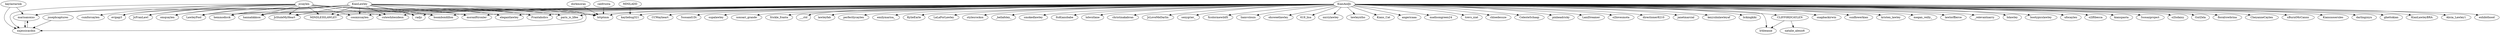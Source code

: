 strict digraph {
"KianAndJc" -> "Frantaholics"
"KianAndJc" -> "Frantaholics"
"KianAndJc" -> "Frantaholics"
"KianAndJc" -> "Frantaholics"
"KianAndJc" -> "CelesteSchaap"
"KianAndJc" -> "kayliebug321"
"KianAndJc" -> "pinheadricky"
"KianAndJc" -> "LaniDreamer"
"KianAndJc" -> "o2lovesmota"
"KianAndJc" -> "directioner8210"
"KianAndJc" -> "janetmarcial"
"KianAndJc" -> "paris_is_lifee"
"KianAndJc" -> "keyyuhnlawleyaf"
"KianAndJc" -> "lickingkiki"
"KianAndJc" -> "CLIFF0RDCAYLEN"
"KianAndJc" -> "snapbackirwin"
"KianAndJc" -> "sunflowerkian"
"KianAndJc" -> "kristen_lawley"
"KianAndJc" -> "megan_reilly_"
"KianAndJc" -> "lawlorffierce"
"KianAndJc" -> "LawleyFool"
"KianAndJc" -> "_relevantnarry"
"KianAndJc" -> "Iolawley"
"KianAndJc" -> "hemmodicck"
"KianAndJc" -> "bootypicslawley"
"KianAndJc" -> "ufocaylen"
"KianAndJc" -> "o2lftbecca"
"KianAndJc" -> "kianspasta"
"KianAndJc" -> "5sosazproject"
"KianAndJc" -> "o2lsdaisy"
"KianAndJc" -> "GutZela"
"KianAndJc" -> "hannahkkxox"
"KianAndJc" -> "httptmm"
"KianAndJc" -> "floralrowbrina"
"KianAndJc" -> "ufocaylen"
"KianAndJc" -> "CLIFF0RDCAYLEN"
"KianAndJc" -> "CheyanneCaylen"
"KianAndJc" -> "xBurntMcCannx"
"KianAndJc" -> "Kiansnoserules"
"KianAndJc" -> "darlingzxyn"
"KianAndJc" -> "ghettokian"
"KianAndJc" -> "KianLawleyBRA"
"KianAndJc" -> "Alicia_Lawley1"
"KianAndJc" -> "JcStoleMyHeart"
"KianAndJc" -> "exhibithood"
"KianAndJc" -> "CCWayheart"
"KianAndJc" -> "MINDLESSLAWLEY"
"KianAndJc" -> "hannahkkxox"
"KianAndJc" -> "5sosand1Di"
"KianAndJc" -> "supalawley"
"KianAndJc" -> "Kiansnoserules"
"KianAndJc" -> "xoxoari_grande"
"KianAndJc" -> "JcStoleMyHeart"
"KianAndJc" -> "frickle_franta"
"KianAndJc" -> "___ctd"
"KianAndJc" -> "Irhbeanie"
"KianAndJc" -> "Irhbeanie"
"KianAndJc" -> "lawleyfab"
"KianAndJc" -> "perfectlycaylen"
"KianAndJc" -> "emilymarisa_"
"KianAndJc" -> "moranfttronler"
"KianAndJc" -> "elegantlawley"
"KianAndJc" -> "elegantlawley"
"KianAndJc" -> "Kiansnoserules"
"KianAndJc" -> "radjc"
"KianAndJc" -> "KylieEarle"
"KianAndJc" -> "LaLaForLawley"
"KianAndJc" -> "stylesrocksx"
"KianAndJc" -> "_bellafoley_"
"KianAndJc" -> "smokedlawley"
"KianAndJc" -> "perfectlycaylen"
"KianAndJc" -> "ItsKiansbabe"
"KianAndJc" -> "JcStoleMyHeart"
"KianAndJc" -> "LaLaForLawley"
"KianAndJc" -> "lolwutlane"
"KianAndJc" -> "christinakabran"
"KianAndJc" -> "emilymarisa_"
"KianAndJc" -> "MINDLESSLAWLEY"
"KianAndJc" -> "JcLoveMeDarlin"
"KianAndJc" -> "boomboxdillon"
"KianAndJc" -> "elegantlawley"
"KianAndJc" -> "elegantlawley"
"KianAndJc" -> "Kiansnoserules"
"KianAndJc" -> "sexygrier_"
"KianAndJc" -> "XcolormewildX"
"KianAndJc" -> "liamvslouis"
"KianAndJc" -> "ohsweetlawley"
"KianAndJc" -> "cosmiccaylen"
"KianAndJc" -> "JcStoleMyHeart"
"KianAndJc" -> "619_lisa"
"KianAndJc" -> "cosmiccaylen"
"KianAndJc" -> "nxrrylawley"
"KianAndJc" -> "nxrrylawley"
"KianAndJc" -> "JcStoleMyHeart"
"KianAndJc" -> "XcolormewildX"
"KianAndJc" -> "XcolormewildX"
"KianAndJc" -> "lawleyxtho"
"KianAndJc" -> "sexygrier_"
"KianAndJc" -> "Kians_Cat"
"KianAndJc" -> "angericaaa"
"KianAndJc" -> "MINDLESSLAWLEY"
"KianAndJc" -> "cutewhitesidesx"
"KianAndJc" -> "madisongreen24"
"KianAndJc" -> "trevs_xiat"
"KianAndJc" -> "chloedesuze"
"jccaylen" -> "Frantaholics"
"jccaylen" -> "Frantaholics"
"jccaylen" -> "paris_is_lifee"
"jccaylen" -> "marisaxoxxo"
"jccaylen" -> "marisaxoxxo"
"jccaylen" -> "marisaxoxxo"
"jccaylen" -> "LawleyFool"
"jccaylen" -> "xxjessicacdxx"
"jccaylen" -> "hemmodicck"
"jccaylen" -> "hannahkkxox"
"jccaylen" -> "httptmm"
"jccaylen" -> "marisaxoxxo"
"jccaylen" -> "elegantlawley"
"jccaylen" -> "elegantlawley"
"jccaylen" -> "JcStoleMyHeart"
"jccaylen" -> "MINDLESSLAWLEY"
"jccaylen" -> "hannahkkxox"
"jccaylen" -> "JcStoleMyHeart"
"jccaylen" -> "moranfttronler"
"jccaylen" -> "elegantlawley"
"jccaylen" -> "elegantlawley"
"jccaylen" -> "radjc"
"jccaylen" -> "JcStoleMyHeart"
"jccaylen" -> "MINDLESSLAWLEY"
"jccaylen" -> "boomboxdillon"
"jccaylen" -> "elegantlawley"
"jccaylen" -> "elegantlawley"
"jccaylen" -> "marisaxoxxo"
"jccaylen" -> "JcFranLawl"
"jccaylen" -> "omqcaylen"
"jccaylen" -> "cosmiccaylen"
"jccaylen" -> "omqcaylen"
"jccaylen" -> "JcStoleMyHeart"
"jccaylen" -> "cosmiccaylen"
"jccaylen" -> "evipap3"
"jccaylen" -> "JcStoleMyHeart"
"jccaylen" -> "cumforcaylen"
"jccaylen" -> "MINDLESSLAWLEY"
"jccaylen" -> "cutewhitesidesx"
"KianLawley" -> "Frantaholics"
"KianLawley" -> "Frantaholics"
"KianLawley" -> "paris_is_lifee"
"KianLawley" -> "marisaxoxxo"
"KianLawley" -> "marisaxoxxo"
"KianLawley" -> "marisaxoxxo"
"KianLawley" -> "LawleyFool"
"KianLawley" -> "xxjessicacdxx"
"KianLawley" -> "hemmodicck"
"KianLawley" -> "hannahkkxox"
"KianLawley" -> "httptmm"
"KianLawley" -> "marisaxoxxo"
"KianLawley" -> "elegantlawley"
"KianLawley" -> "elegantlawley"
"KianLawley" -> "JcStoleMyHeart"
"KianLawley" -> "MINDLESSLAWLEY"
"KianLawley" -> "hannahkkxox"
"KianLawley" -> "JcStoleMyHeart"
"KianLawley" -> "moranfttronler"
"KianLawley" -> "elegantlawley"
"KianLawley" -> "elegantlawley"
"KianLawley" -> "radjc"
"KianLawley" -> "JcStoleMyHeart"
"KianLawley" -> "MINDLESSLAWLEY"
"KianLawley" -> "boomboxdillon"
"KianLawley" -> "elegantlawley"
"KianLawley" -> "elegantlawley"
"KianLawley" -> "marisaxoxxo"
"KianLawley" -> "JcFranLawl"
"KianLawley" -> "omqcaylen"
"KianLawley" -> "cosmiccaylen"
"KianLawley" -> "omqcaylen"
"KianLawley" -> "JcStoleMyHeart"
"KianLawley" -> "cosmiccaylen"
"KianLawley" -> "evipap3"
"KianLawley" -> "JcStoleMyHeart"
"KianLawley" -> "MINDLESSLAWLEY"
"KianLawley" -> "cutewhitesidesx"
"MlNlLADD" -> "kayliebug321"
"marisaxoxxo" -> "xxjessicacdxx"
"kaylastarink" -> "marisaxoxxo"
"kaylastarink" -> "marisaxoxxo"
"kaylastarink" -> "marisaxoxxo"
"kaylastarink" -> "xxjessicacdxx"
"kaylastarink" -> "marisaxoxxo"
"kaylastarink" -> "marisaxoxxo"
"xxjessicacdxx" -> "marisaxoxxo"
"xxjessicacdxx" -> "marisaxoxxo"
"xxjessicacdxx" -> "marisaxoxxo"
"xxjessicacdxx" -> "marisaxoxxo"
"xxjessicacdxx" -> "marisaxoxxo"
"CLIFF0RDCAYLEN" -> "natalie_alexis6"
"CLIFF0RDCAYLEN" -> "Irhbeanie"
"CLIFF0RDCAYLEN" -> "Irhbeanie"
"josephcaptures" -> "xxjessicacdxx"
"dorkmoran" -> "httptmm"
"califrxnta" -> "httptmm"
}